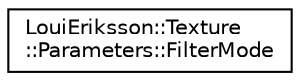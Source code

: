 digraph "Graphical Class Hierarchy"
{
 // LATEX_PDF_SIZE
  edge [fontname="Helvetica",fontsize="10",labelfontname="Helvetica",labelfontsize="10"];
  node [fontname="Helvetica",fontsize="10",shape=record];
  rankdir="LR";
  Node0 [label="LouiEriksson::Texture\l::Parameters::FilterMode",height=0.2,width=0.4,color="black", fillcolor="white", style="filled",URL="$struct_loui_eriksson_1_1_texture_1_1_parameters_1_1_filter_mode.html",tooltip="Container specifying a Texture's filter mode."];
}
